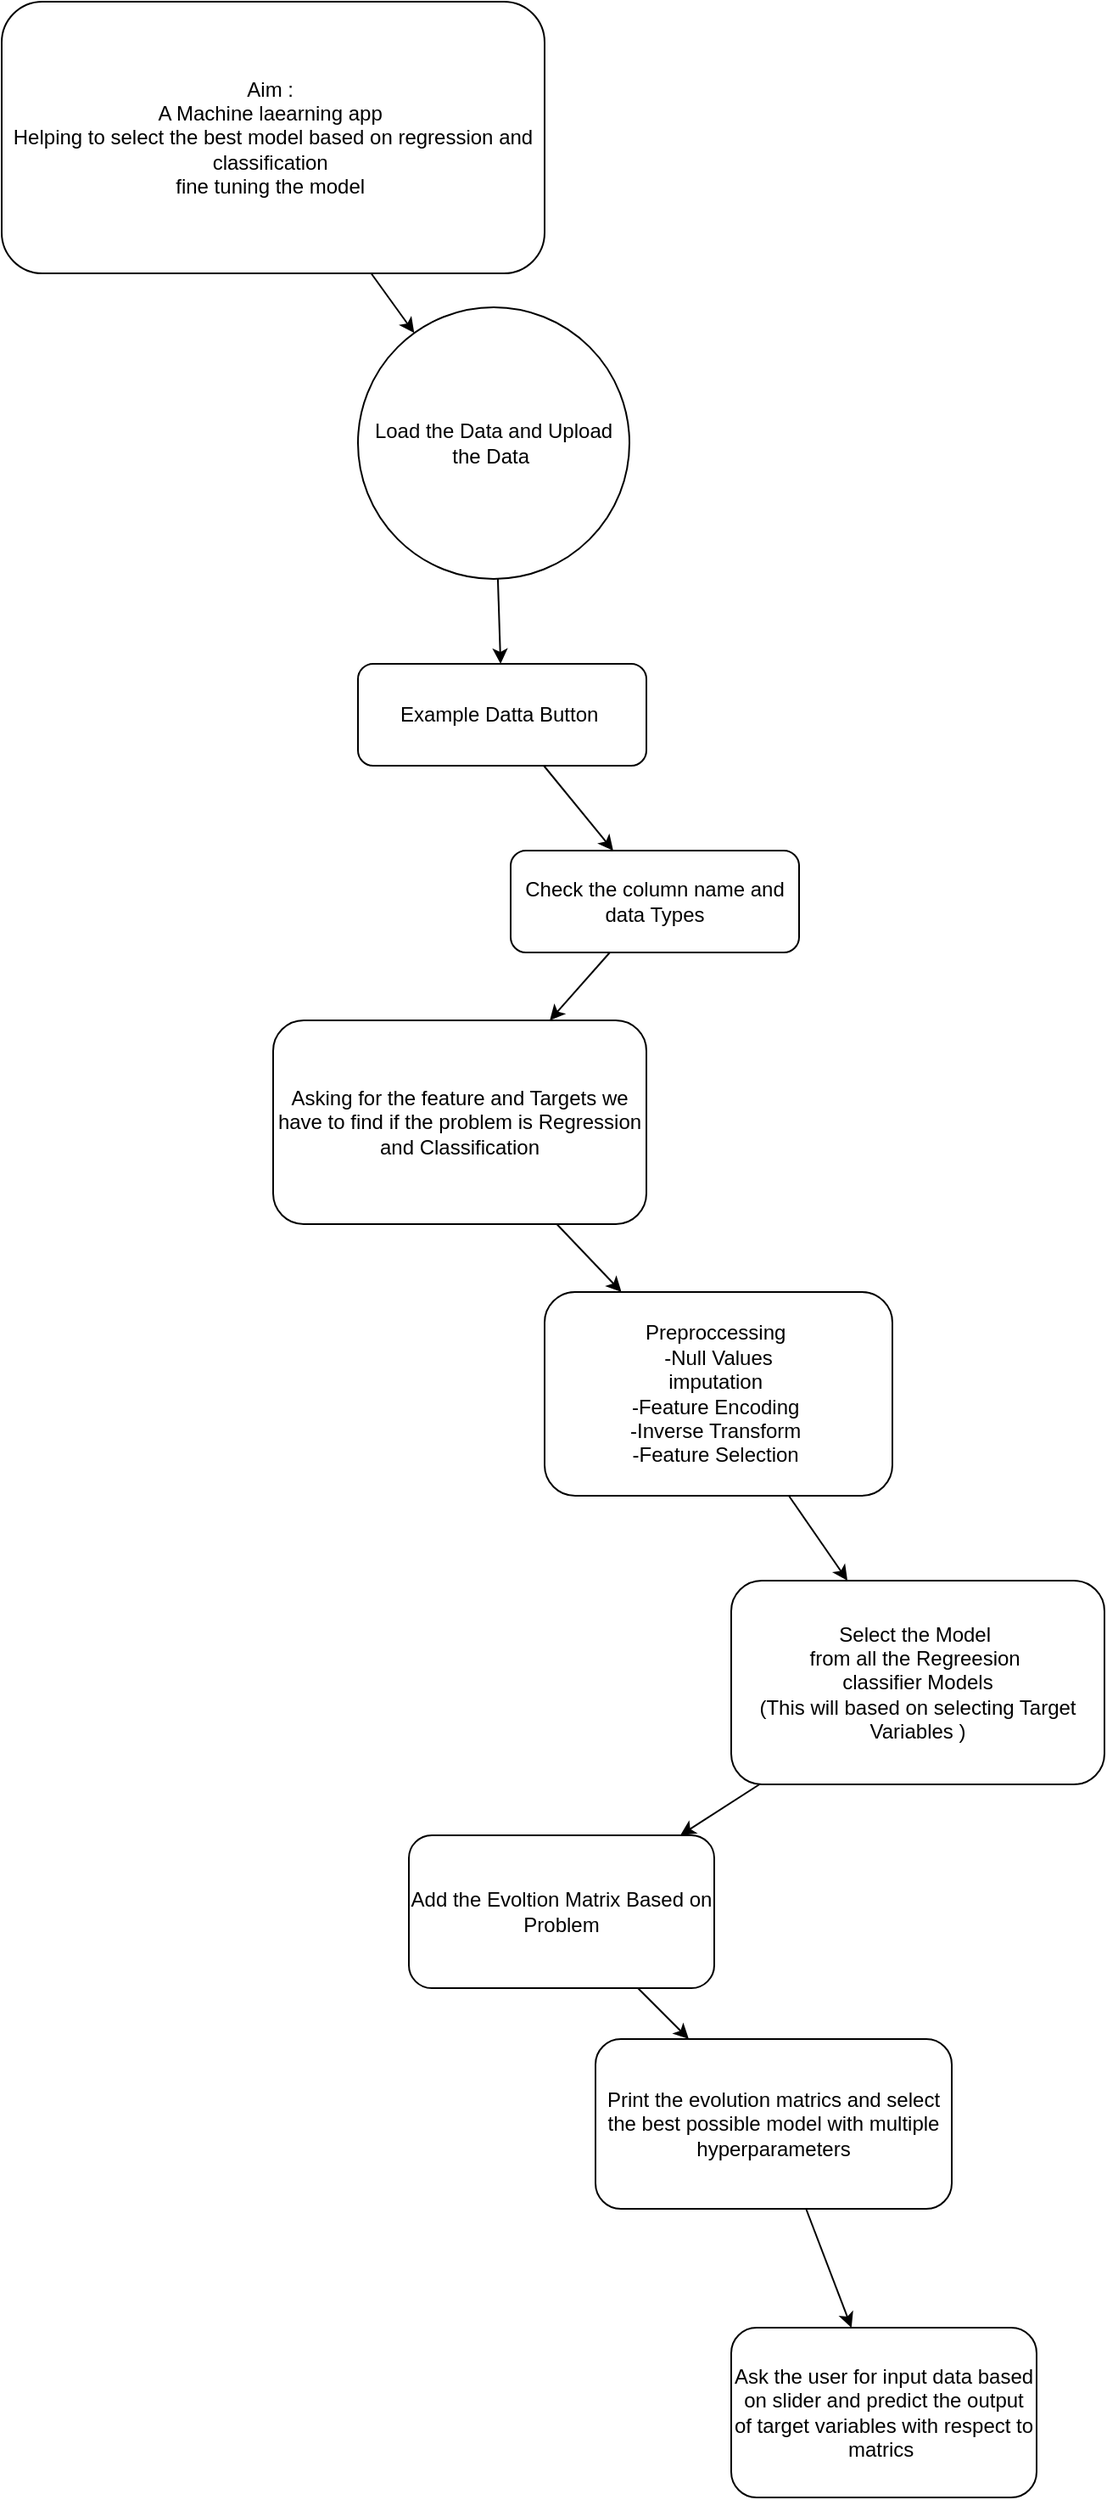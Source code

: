 <mxfile>
    <diagram id="UbQzwBLW2KqZhfIvh8KH" name="Page-1">
        <mxGraphModel dx="715" dy="351" grid="1" gridSize="10" guides="1" tooltips="1" connect="1" arrows="1" fold="1" page="1" pageScale="1" pageWidth="850" pageHeight="1100" math="0" shadow="0">
            <root>
                <mxCell id="0"/>
                <mxCell id="1" parent="0"/>
                <mxCell id="9" value="" style="edgeStyle=none;html=1;" parent="1" source="5" target="8" edge="1">
                    <mxGeometry relative="1" as="geometry"/>
                </mxCell>
                <mxCell id="5" value="Aim :&amp;nbsp;&lt;br&gt;A Machine laearning app&amp;nbsp;&lt;br&gt;Helping to select the best model based on regression and classification&amp;nbsp;&lt;br&gt;fine tuning the model&amp;nbsp;" style="rounded=1;whiteSpace=wrap;html=1;" parent="1" vertex="1">
                    <mxGeometry x="20" width="320" height="160" as="geometry"/>
                </mxCell>
                <mxCell id="11" value="" style="edgeStyle=none;html=1;" parent="1" source="8" target="10" edge="1">
                    <mxGeometry relative="1" as="geometry"/>
                </mxCell>
                <mxCell id="8" value="Load the Data and Upload the Data&amp;nbsp;" style="ellipse;whiteSpace=wrap;html=1;rounded=1;" parent="1" vertex="1">
                    <mxGeometry x="230" y="180" width="160" height="160" as="geometry"/>
                </mxCell>
                <mxCell id="13" value="" style="edgeStyle=none;html=1;" parent="1" source="10" target="12" edge="1">
                    <mxGeometry relative="1" as="geometry"/>
                </mxCell>
                <mxCell id="10" value="Example Datta Button&amp;nbsp;" style="whiteSpace=wrap;html=1;rounded=1;" parent="1" vertex="1">
                    <mxGeometry x="230" y="390" width="170" height="60" as="geometry"/>
                </mxCell>
                <mxCell id="15" value="" style="edgeStyle=none;html=1;" parent="1" source="12" target="14" edge="1">
                    <mxGeometry relative="1" as="geometry"/>
                </mxCell>
                <mxCell id="12" value="Check the column name and data Types" style="whiteSpace=wrap;html=1;rounded=1;" parent="1" vertex="1">
                    <mxGeometry x="320" y="500" width="170" height="60" as="geometry"/>
                </mxCell>
                <mxCell id="17" value="" style="edgeStyle=none;html=1;" parent="1" source="14" target="16" edge="1">
                    <mxGeometry relative="1" as="geometry"/>
                </mxCell>
                <mxCell id="14" value="Asking for the feature and Targets we have to find if the problem is Regression and Classification" style="rounded=1;whiteSpace=wrap;html=1;" parent="1" vertex="1">
                    <mxGeometry x="180" y="600" width="220" height="120" as="geometry"/>
                </mxCell>
                <mxCell id="20" value="" style="edgeStyle=none;html=1;" parent="1" source="16" target="19" edge="1">
                    <mxGeometry relative="1" as="geometry"/>
                </mxCell>
                <mxCell id="16" value="Preproccessing&amp;nbsp;&lt;br&gt;-Null Values&lt;br&gt;imputation&amp;nbsp;&lt;br&gt;-Feature Encoding&amp;nbsp;&lt;br&gt;-Inverse Transform&amp;nbsp;&lt;br&gt;-Feature Selection&amp;nbsp;" style="whiteSpace=wrap;html=1;rounded=1;" parent="1" vertex="1">
                    <mxGeometry x="340" y="760" width="205" height="120" as="geometry"/>
                </mxCell>
                <mxCell id="22" value="" style="edgeStyle=none;html=1;" parent="1" source="19" target="21" edge="1">
                    <mxGeometry relative="1" as="geometry"/>
                </mxCell>
                <mxCell id="19" value="Select the Model&amp;nbsp;&lt;br&gt;from all the Regreesion&amp;nbsp;&lt;br&gt;classifier Models&lt;br&gt;(This will based on selecting Target Variables )" style="rounded=1;whiteSpace=wrap;html=1;" parent="1" vertex="1">
                    <mxGeometry x="450" y="930" width="220" height="120" as="geometry"/>
                </mxCell>
                <mxCell id="24" value="" style="edgeStyle=none;html=1;" parent="1" source="21" target="23" edge="1">
                    <mxGeometry relative="1" as="geometry"/>
                </mxCell>
                <mxCell id="21" value="Add the Evoltion Matrix Based on Problem" style="whiteSpace=wrap;html=1;rounded=1;" parent="1" vertex="1">
                    <mxGeometry x="260" y="1080" width="180" height="90" as="geometry"/>
                </mxCell>
                <mxCell id="26" value="" style="edgeStyle=none;html=1;" parent="1" source="23" target="25" edge="1">
                    <mxGeometry relative="1" as="geometry"/>
                </mxCell>
                <mxCell id="23" value="Print the evolution matrics and select the best possible model with multiple hyperparameters" style="whiteSpace=wrap;html=1;rounded=1;" parent="1" vertex="1">
                    <mxGeometry x="370" y="1200" width="210" height="100" as="geometry"/>
                </mxCell>
                <mxCell id="25" value="Ask the user for input data based on slider and predict the output of target variables with respect to matrics&amp;nbsp;" style="whiteSpace=wrap;html=1;rounded=1;" parent="1" vertex="1">
                    <mxGeometry x="450" y="1370" width="180" height="100" as="geometry"/>
                </mxCell>
            </root>
        </mxGraphModel>
    </diagram>
</mxfile>